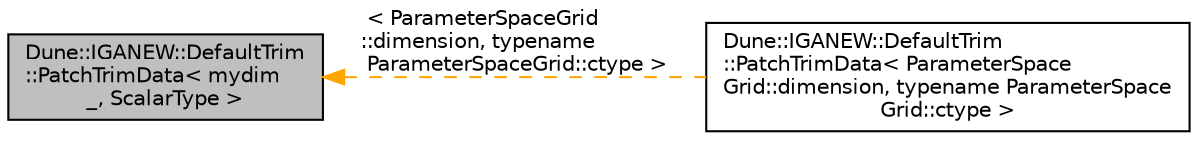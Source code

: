 digraph "Dune::IGANEW::DefaultTrim::PatchTrimData&lt; mydim_, ScalarType &gt;"
{
 // LATEX_PDF_SIZE
  edge [fontname="Helvetica",fontsize="10",labelfontname="Helvetica",labelfontsize="10"];
  node [fontname="Helvetica",fontsize="10",shape=record];
  rankdir="LR";
  Node1 [label="Dune::IGANEW::DefaultTrim\l::PatchTrimData\< mydim\l_, ScalarType \>",height=0.2,width=0.4,color="black", fillcolor="grey75", style="filled", fontcolor="black",tooltip=" "];
  Node1 -> Node2 [dir="back",color="orange",fontsize="10",style="dashed",label=" \< ParameterSpaceGrid\l::dimension, typename\l ParameterSpaceGrid::ctype \>" ,fontname="Helvetica"];
  Node2 [label="Dune::IGANEW::DefaultTrim\l::PatchTrimData\< ParameterSpace\lGrid::dimension, typename ParameterSpace\lGrid::ctype \>",height=0.2,width=0.4,color="black", fillcolor="white", style="filled",URL="$d5/df9/a01441.html",tooltip=" "];
}
